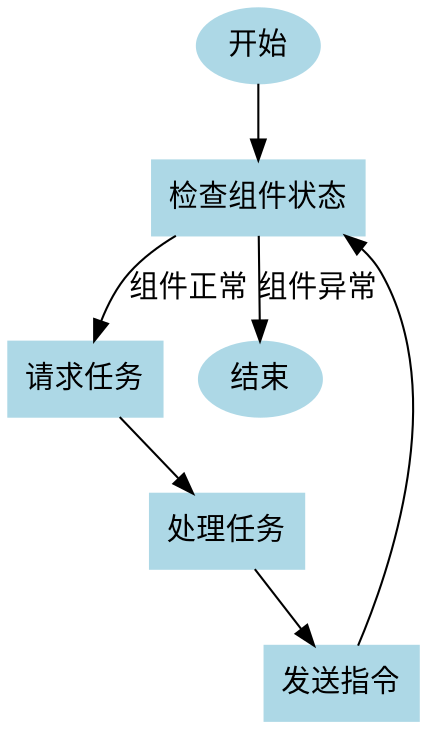 digraph ControllerFlow {
  rankdir=TB;
  node [shape=rectangle, style=filled, color=lightblue, fontname="Microsoft YaHei"];
  edge [fontname="Microsoft YaHei"];
  
  start [label="开始", shape=ellipse];
  checkComponents [label="检查组件状态"];
  requestTask [label="请求任务"];
  processTask [label="处理任务"];
  sendInstruction [label="发送指令"];
  end [label="结束", shape=ellipse];
  
  start -> checkComponents;
  checkComponents -> requestTask [label="组件正常"];
  checkComponents -> end [label="组件异常"];
  requestTask -> processTask;
  processTask -> sendInstruction;
  sendInstruction -> checkComponents;
}